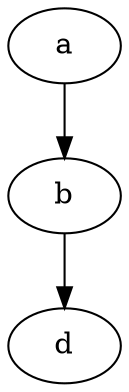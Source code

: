 # $ dot -Tps out.dot -o out.ps


 // The graph name and the semicolons are optional
 digraph graphname {
     a -> b;
     b -> d;
 }